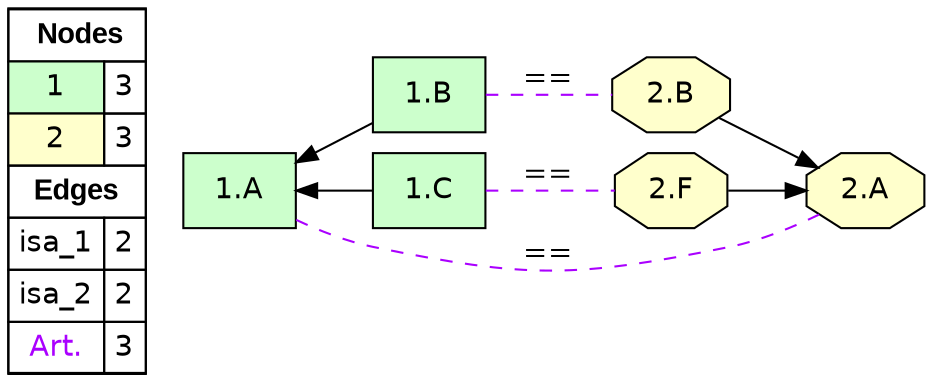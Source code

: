 digraph{
rankdir=LR
node[shape=circle style=filled fillcolor="#FFFFFF"] 
node[shape=box style=filled fillcolor="#CCFFCC" fontname="helvetica"] 
"1.A"
"1.B"
"1.C"
node[shape=circle style=filled fillcolor="#FFFFFF"] 
node[shape=octagon style=filled fillcolor="#FFFFCC" fontname="helvetica"] 
"2.B"
"2.A"
"2.F"
edge[style=solid color="#000000" constraint=true penwidth=1]
edge[style=solid color="#000000" constraint=true penwidth=1]
"1.A" -> "1.B" [dir=back]
"1.A" -> "1.C" [dir=back]
edge[style=solid color="#000000" constraint=true penwidth=1]
edge[style=solid color="#000000" constraint=true penwidth=1]
"2.B" -> "2.A"
"2.F" -> "2.A"
edge[style=solid color="#000000" constraint=true penwidth=1]
edge[style=dashed color="#AA00FF" constraint=true penwidth=1 arrowhead=none]
"1.A" -> "2.A" [label="=="]
"1.B" -> "2.B" [label="=="]
"1.C" -> "2.F" [label="=="]
node[shape=box] 
{rank=source Legend [fillcolor= white margin=0 label=< 
 <TABLE BORDER="0" CELLBORDER="1" CELLSPACING="0" CELLPADDING="4"> 
<TR> <TD COLSPAN="2"><font face="Arial Black"> Nodes</font></TD> </TR> 
<TR> 
 <TD bgcolor="#CCFFCC" fontname="helvetica">1</TD> 
 <TD>3</TD> 
 </TR> 
<TR> 
 <TD bgcolor="#FFFFCC" fontname="helvetica">2</TD> 
 <TD>3</TD> 
 </TR> 
<TR> <TD COLSPAN="2"><font face = "Arial Black"> Edges </font></TD> </TR> 
<TR> 
 <TD><font color ="#000000">isa_1</font></TD> 
 <TD>2</TD> 
 </TR> 
<TR> 
 <TD><font color ="#000000">isa_2</font></TD> 
 <TD>2</TD> 
 </TR> 
<TR> 
 <TD><font color ="#AA00FF">Art.</font></TD> 
 <TD>3</TD> 
 </TR> 
</TABLE> 
 >] } 
}